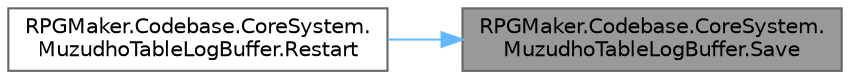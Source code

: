digraph "RPGMaker.Codebase.CoreSystem.MuzudhoTableLogBuffer.Save"
{
 // LATEX_PDF_SIZE
  bgcolor="transparent";
  edge [fontname=Helvetica,fontsize=10,labelfontname=Helvetica,labelfontsize=10];
  node [fontname=Helvetica,fontsize=10,shape=box,height=0.2,width=0.4];
  rankdir="RL";
  Node1 [id="Node000001",label="RPGMaker.Codebase.CoreSystem.\lMuzudhoTableLogBuffer.Save",height=0.2,width=0.4,color="gray40", fillcolor="grey60", style="filled", fontcolor="black",tooltip="📖 マルチスレッドで1つのテキストファイルへ書き込みする (C::プログラミング) 📖 finally を使用してクリーンアップ コードを実行する方法"];
  Node1 -> Node2 [id="edge1_Node000001_Node000002",dir="back",color="steelblue1",style="solid",tooltip=" "];
  Node2 [id="Node000002",label="RPGMaker.Codebase.CoreSystem.\lMuzudhoTableLogBuffer.Restart",height=0.2,width=0.4,color="grey40", fillcolor="white", style="filled",URL="$da/d54/class_r_p_g_maker_1_1_codebase_1_1_core_system_1_1_muzudho_table_log_buffer.html#a7ac5b454bb3811e2d74c82467f86a601",tooltip=" "];
}
